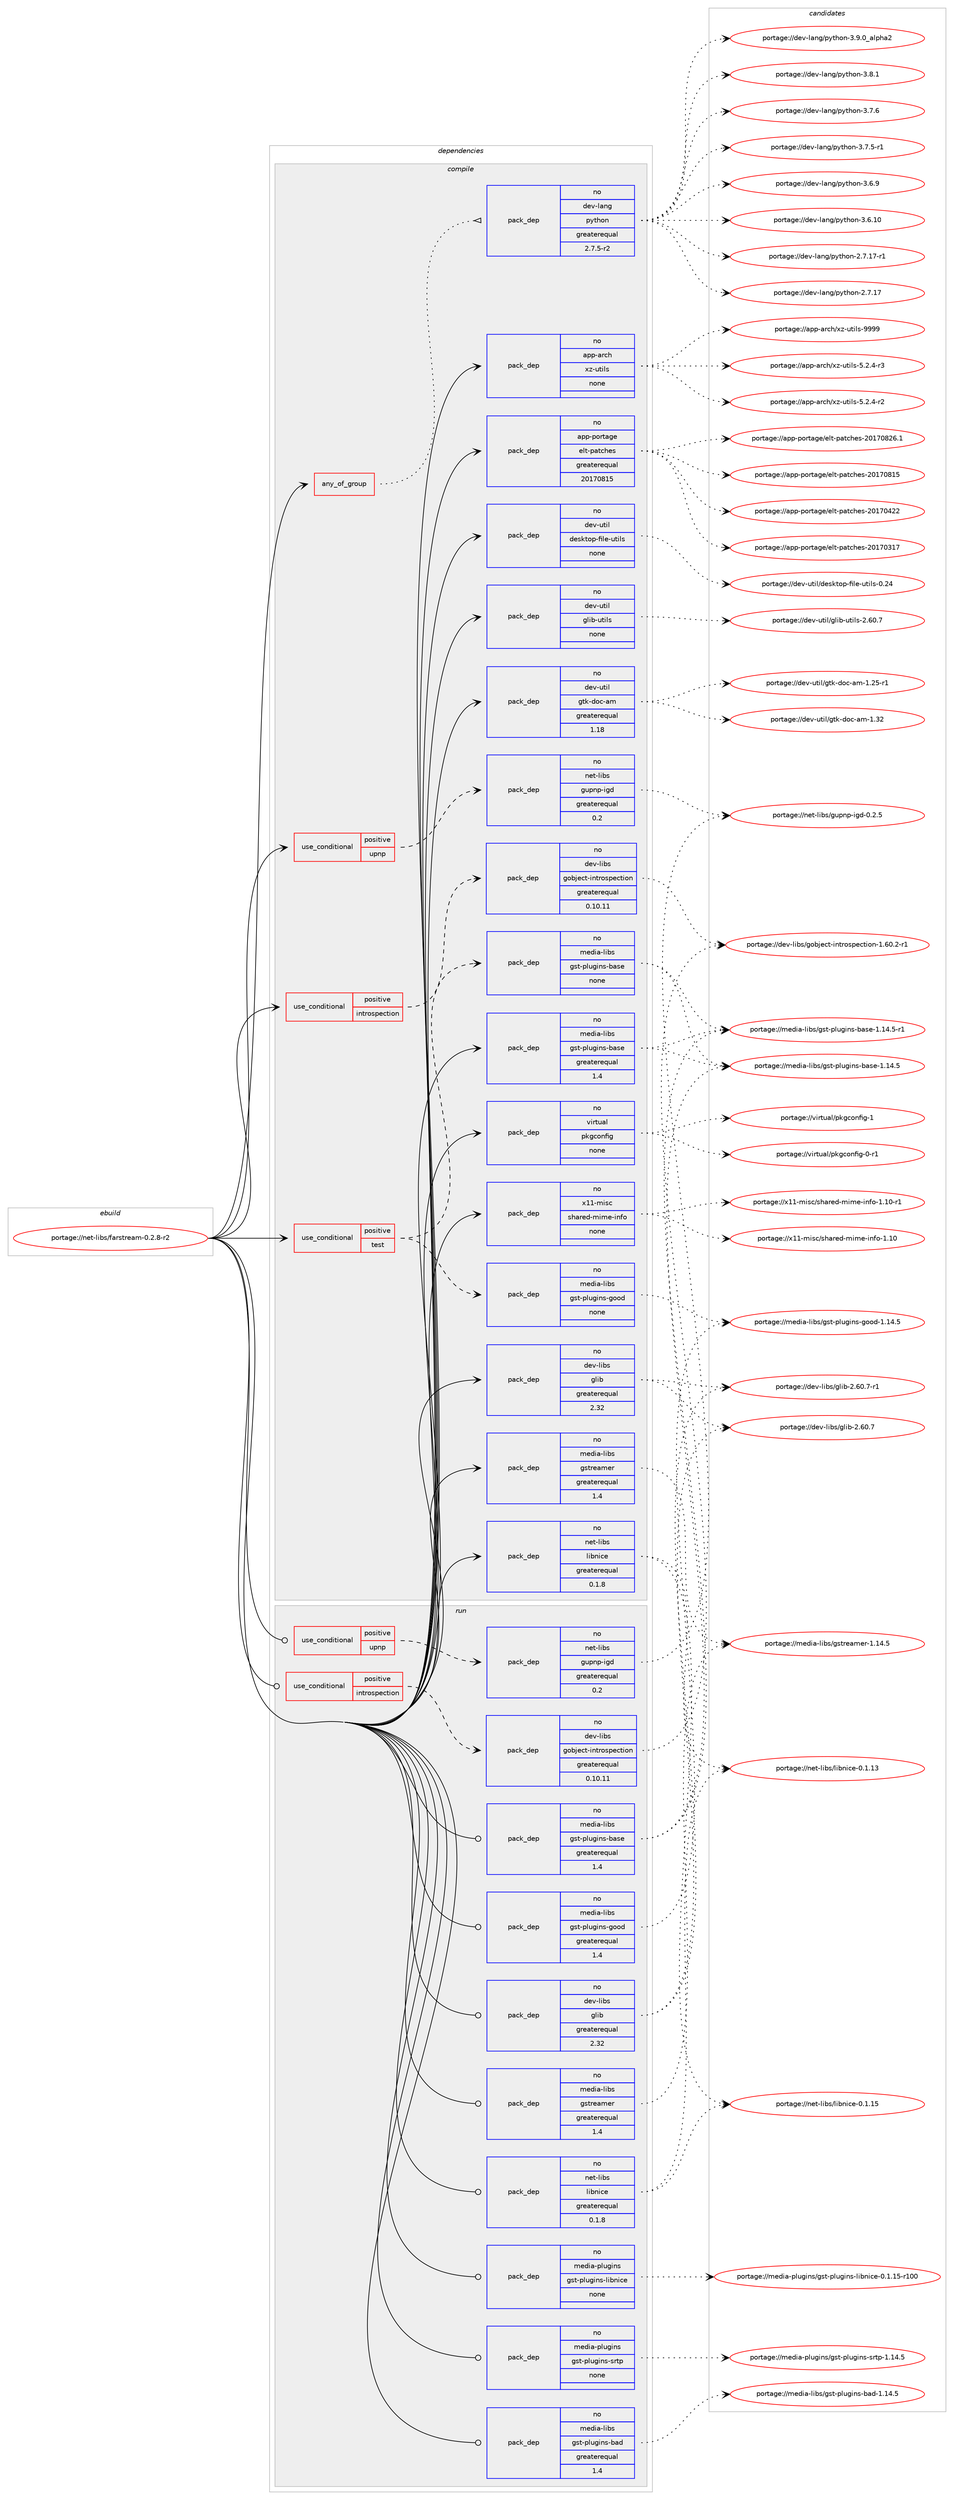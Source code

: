 digraph prolog {

# *************
# Graph options
# *************

newrank=true;
concentrate=true;
compound=true;
graph [rankdir=LR,fontname=Helvetica,fontsize=10,ranksep=1.5];#, ranksep=2.5, nodesep=0.2];
edge  [arrowhead=vee];
node  [fontname=Helvetica,fontsize=10];

# **********
# The ebuild
# **********

subgraph cluster_leftcol {
color=gray;
rank=same;
label=<<i>ebuild</i>>;
id [label="portage://net-libs/farstream-0.2.8-r2", color=red, width=4, href="../net-libs/farstream-0.2.8-r2.svg"];
}

# ****************
# The dependencies
# ****************

subgraph cluster_midcol {
color=gray;
label=<<i>dependencies</i>>;
subgraph cluster_compile {
fillcolor="#eeeeee";
style=filled;
label=<<i>compile</i>>;
subgraph any2166 {
dependency138947 [label=<<TABLE BORDER="0" CELLBORDER="1" CELLSPACING="0" CELLPADDING="4"><TR><TD CELLPADDING="10">any_of_group</TD></TR></TABLE>>, shape=none, color=red];subgraph pack106709 {
dependency138948 [label=<<TABLE BORDER="0" CELLBORDER="1" CELLSPACING="0" CELLPADDING="4" WIDTH="220"><TR><TD ROWSPAN="6" CELLPADDING="30">pack_dep</TD></TR><TR><TD WIDTH="110">no</TD></TR><TR><TD>dev-lang</TD></TR><TR><TD>python</TD></TR><TR><TD>greaterequal</TD></TR><TR><TD>2.7.5-r2</TD></TR></TABLE>>, shape=none, color=blue];
}
dependency138947:e -> dependency138948:w [weight=20,style="dotted",arrowhead="oinv"];
}
id:e -> dependency138947:w [weight=20,style="solid",arrowhead="vee"];
subgraph cond29932 {
dependency138949 [label=<<TABLE BORDER="0" CELLBORDER="1" CELLSPACING="0" CELLPADDING="4"><TR><TD ROWSPAN="3" CELLPADDING="10">use_conditional</TD></TR><TR><TD>positive</TD></TR><TR><TD>introspection</TD></TR></TABLE>>, shape=none, color=red];
subgraph pack106710 {
dependency138950 [label=<<TABLE BORDER="0" CELLBORDER="1" CELLSPACING="0" CELLPADDING="4" WIDTH="220"><TR><TD ROWSPAN="6" CELLPADDING="30">pack_dep</TD></TR><TR><TD WIDTH="110">no</TD></TR><TR><TD>dev-libs</TD></TR><TR><TD>gobject-introspection</TD></TR><TR><TD>greaterequal</TD></TR><TR><TD>0.10.11</TD></TR></TABLE>>, shape=none, color=blue];
}
dependency138949:e -> dependency138950:w [weight=20,style="dashed",arrowhead="vee"];
}
id:e -> dependency138949:w [weight=20,style="solid",arrowhead="vee"];
subgraph cond29933 {
dependency138951 [label=<<TABLE BORDER="0" CELLBORDER="1" CELLSPACING="0" CELLPADDING="4"><TR><TD ROWSPAN="3" CELLPADDING="10">use_conditional</TD></TR><TR><TD>positive</TD></TR><TR><TD>test</TD></TR></TABLE>>, shape=none, color=red];
subgraph pack106711 {
dependency138952 [label=<<TABLE BORDER="0" CELLBORDER="1" CELLSPACING="0" CELLPADDING="4" WIDTH="220"><TR><TD ROWSPAN="6" CELLPADDING="30">pack_dep</TD></TR><TR><TD WIDTH="110">no</TD></TR><TR><TD>media-libs</TD></TR><TR><TD>gst-plugins-base</TD></TR><TR><TD>none</TD></TR><TR><TD></TD></TR></TABLE>>, shape=none, color=blue];
}
dependency138951:e -> dependency138952:w [weight=20,style="dashed",arrowhead="vee"];
subgraph pack106712 {
dependency138953 [label=<<TABLE BORDER="0" CELLBORDER="1" CELLSPACING="0" CELLPADDING="4" WIDTH="220"><TR><TD ROWSPAN="6" CELLPADDING="30">pack_dep</TD></TR><TR><TD WIDTH="110">no</TD></TR><TR><TD>media-libs</TD></TR><TR><TD>gst-plugins-good</TD></TR><TR><TD>none</TD></TR><TR><TD></TD></TR></TABLE>>, shape=none, color=blue];
}
dependency138951:e -> dependency138953:w [weight=20,style="dashed",arrowhead="vee"];
}
id:e -> dependency138951:w [weight=20,style="solid",arrowhead="vee"];
subgraph cond29934 {
dependency138954 [label=<<TABLE BORDER="0" CELLBORDER="1" CELLSPACING="0" CELLPADDING="4"><TR><TD ROWSPAN="3" CELLPADDING="10">use_conditional</TD></TR><TR><TD>positive</TD></TR><TR><TD>upnp</TD></TR></TABLE>>, shape=none, color=red];
subgraph pack106713 {
dependency138955 [label=<<TABLE BORDER="0" CELLBORDER="1" CELLSPACING="0" CELLPADDING="4" WIDTH="220"><TR><TD ROWSPAN="6" CELLPADDING="30">pack_dep</TD></TR><TR><TD WIDTH="110">no</TD></TR><TR><TD>net-libs</TD></TR><TR><TD>gupnp-igd</TD></TR><TR><TD>greaterequal</TD></TR><TR><TD>0.2</TD></TR></TABLE>>, shape=none, color=blue];
}
dependency138954:e -> dependency138955:w [weight=20,style="dashed",arrowhead="vee"];
}
id:e -> dependency138954:w [weight=20,style="solid",arrowhead="vee"];
subgraph pack106714 {
dependency138956 [label=<<TABLE BORDER="0" CELLBORDER="1" CELLSPACING="0" CELLPADDING="4" WIDTH="220"><TR><TD ROWSPAN="6" CELLPADDING="30">pack_dep</TD></TR><TR><TD WIDTH="110">no</TD></TR><TR><TD>app-arch</TD></TR><TR><TD>xz-utils</TD></TR><TR><TD>none</TD></TR><TR><TD></TD></TR></TABLE>>, shape=none, color=blue];
}
id:e -> dependency138956:w [weight=20,style="solid",arrowhead="vee"];
subgraph pack106715 {
dependency138957 [label=<<TABLE BORDER="0" CELLBORDER="1" CELLSPACING="0" CELLPADDING="4" WIDTH="220"><TR><TD ROWSPAN="6" CELLPADDING="30">pack_dep</TD></TR><TR><TD WIDTH="110">no</TD></TR><TR><TD>app-portage</TD></TR><TR><TD>elt-patches</TD></TR><TR><TD>greaterequal</TD></TR><TR><TD>20170815</TD></TR></TABLE>>, shape=none, color=blue];
}
id:e -> dependency138957:w [weight=20,style="solid",arrowhead="vee"];
subgraph pack106716 {
dependency138958 [label=<<TABLE BORDER="0" CELLBORDER="1" CELLSPACING="0" CELLPADDING="4" WIDTH="220"><TR><TD ROWSPAN="6" CELLPADDING="30">pack_dep</TD></TR><TR><TD WIDTH="110">no</TD></TR><TR><TD>dev-libs</TD></TR><TR><TD>glib</TD></TR><TR><TD>greaterequal</TD></TR><TR><TD>2.32</TD></TR></TABLE>>, shape=none, color=blue];
}
id:e -> dependency138958:w [weight=20,style="solid",arrowhead="vee"];
subgraph pack106717 {
dependency138959 [label=<<TABLE BORDER="0" CELLBORDER="1" CELLSPACING="0" CELLPADDING="4" WIDTH="220"><TR><TD ROWSPAN="6" CELLPADDING="30">pack_dep</TD></TR><TR><TD WIDTH="110">no</TD></TR><TR><TD>dev-util</TD></TR><TR><TD>desktop-file-utils</TD></TR><TR><TD>none</TD></TR><TR><TD></TD></TR></TABLE>>, shape=none, color=blue];
}
id:e -> dependency138959:w [weight=20,style="solid",arrowhead="vee"];
subgraph pack106718 {
dependency138960 [label=<<TABLE BORDER="0" CELLBORDER="1" CELLSPACING="0" CELLPADDING="4" WIDTH="220"><TR><TD ROWSPAN="6" CELLPADDING="30">pack_dep</TD></TR><TR><TD WIDTH="110">no</TD></TR><TR><TD>dev-util</TD></TR><TR><TD>glib-utils</TD></TR><TR><TD>none</TD></TR><TR><TD></TD></TR></TABLE>>, shape=none, color=blue];
}
id:e -> dependency138960:w [weight=20,style="solid",arrowhead="vee"];
subgraph pack106719 {
dependency138961 [label=<<TABLE BORDER="0" CELLBORDER="1" CELLSPACING="0" CELLPADDING="4" WIDTH="220"><TR><TD ROWSPAN="6" CELLPADDING="30">pack_dep</TD></TR><TR><TD WIDTH="110">no</TD></TR><TR><TD>dev-util</TD></TR><TR><TD>gtk-doc-am</TD></TR><TR><TD>greaterequal</TD></TR><TR><TD>1.18</TD></TR></TABLE>>, shape=none, color=blue];
}
id:e -> dependency138961:w [weight=20,style="solid",arrowhead="vee"];
subgraph pack106720 {
dependency138962 [label=<<TABLE BORDER="0" CELLBORDER="1" CELLSPACING="0" CELLPADDING="4" WIDTH="220"><TR><TD ROWSPAN="6" CELLPADDING="30">pack_dep</TD></TR><TR><TD WIDTH="110">no</TD></TR><TR><TD>media-libs</TD></TR><TR><TD>gst-plugins-base</TD></TR><TR><TD>greaterequal</TD></TR><TR><TD>1.4</TD></TR></TABLE>>, shape=none, color=blue];
}
id:e -> dependency138962:w [weight=20,style="solid",arrowhead="vee"];
subgraph pack106721 {
dependency138963 [label=<<TABLE BORDER="0" CELLBORDER="1" CELLSPACING="0" CELLPADDING="4" WIDTH="220"><TR><TD ROWSPAN="6" CELLPADDING="30">pack_dep</TD></TR><TR><TD WIDTH="110">no</TD></TR><TR><TD>media-libs</TD></TR><TR><TD>gstreamer</TD></TR><TR><TD>greaterequal</TD></TR><TR><TD>1.4</TD></TR></TABLE>>, shape=none, color=blue];
}
id:e -> dependency138963:w [weight=20,style="solid",arrowhead="vee"];
subgraph pack106722 {
dependency138964 [label=<<TABLE BORDER="0" CELLBORDER="1" CELLSPACING="0" CELLPADDING="4" WIDTH="220"><TR><TD ROWSPAN="6" CELLPADDING="30">pack_dep</TD></TR><TR><TD WIDTH="110">no</TD></TR><TR><TD>net-libs</TD></TR><TR><TD>libnice</TD></TR><TR><TD>greaterequal</TD></TR><TR><TD>0.1.8</TD></TR></TABLE>>, shape=none, color=blue];
}
id:e -> dependency138964:w [weight=20,style="solid",arrowhead="vee"];
subgraph pack106723 {
dependency138965 [label=<<TABLE BORDER="0" CELLBORDER="1" CELLSPACING="0" CELLPADDING="4" WIDTH="220"><TR><TD ROWSPAN="6" CELLPADDING="30">pack_dep</TD></TR><TR><TD WIDTH="110">no</TD></TR><TR><TD>virtual</TD></TR><TR><TD>pkgconfig</TD></TR><TR><TD>none</TD></TR><TR><TD></TD></TR></TABLE>>, shape=none, color=blue];
}
id:e -> dependency138965:w [weight=20,style="solid",arrowhead="vee"];
subgraph pack106724 {
dependency138966 [label=<<TABLE BORDER="0" CELLBORDER="1" CELLSPACING="0" CELLPADDING="4" WIDTH="220"><TR><TD ROWSPAN="6" CELLPADDING="30">pack_dep</TD></TR><TR><TD WIDTH="110">no</TD></TR><TR><TD>x11-misc</TD></TR><TR><TD>shared-mime-info</TD></TR><TR><TD>none</TD></TR><TR><TD></TD></TR></TABLE>>, shape=none, color=blue];
}
id:e -> dependency138966:w [weight=20,style="solid",arrowhead="vee"];
}
subgraph cluster_compileandrun {
fillcolor="#eeeeee";
style=filled;
label=<<i>compile and run</i>>;
}
subgraph cluster_run {
fillcolor="#eeeeee";
style=filled;
label=<<i>run</i>>;
subgraph cond29935 {
dependency138967 [label=<<TABLE BORDER="0" CELLBORDER="1" CELLSPACING="0" CELLPADDING="4"><TR><TD ROWSPAN="3" CELLPADDING="10">use_conditional</TD></TR><TR><TD>positive</TD></TR><TR><TD>introspection</TD></TR></TABLE>>, shape=none, color=red];
subgraph pack106725 {
dependency138968 [label=<<TABLE BORDER="0" CELLBORDER="1" CELLSPACING="0" CELLPADDING="4" WIDTH="220"><TR><TD ROWSPAN="6" CELLPADDING="30">pack_dep</TD></TR><TR><TD WIDTH="110">no</TD></TR><TR><TD>dev-libs</TD></TR><TR><TD>gobject-introspection</TD></TR><TR><TD>greaterequal</TD></TR><TR><TD>0.10.11</TD></TR></TABLE>>, shape=none, color=blue];
}
dependency138967:e -> dependency138968:w [weight=20,style="dashed",arrowhead="vee"];
}
id:e -> dependency138967:w [weight=20,style="solid",arrowhead="odot"];
subgraph cond29936 {
dependency138969 [label=<<TABLE BORDER="0" CELLBORDER="1" CELLSPACING="0" CELLPADDING="4"><TR><TD ROWSPAN="3" CELLPADDING="10">use_conditional</TD></TR><TR><TD>positive</TD></TR><TR><TD>upnp</TD></TR></TABLE>>, shape=none, color=red];
subgraph pack106726 {
dependency138970 [label=<<TABLE BORDER="0" CELLBORDER="1" CELLSPACING="0" CELLPADDING="4" WIDTH="220"><TR><TD ROWSPAN="6" CELLPADDING="30">pack_dep</TD></TR><TR><TD WIDTH="110">no</TD></TR><TR><TD>net-libs</TD></TR><TR><TD>gupnp-igd</TD></TR><TR><TD>greaterequal</TD></TR><TR><TD>0.2</TD></TR></TABLE>>, shape=none, color=blue];
}
dependency138969:e -> dependency138970:w [weight=20,style="dashed",arrowhead="vee"];
}
id:e -> dependency138969:w [weight=20,style="solid",arrowhead="odot"];
subgraph pack106727 {
dependency138971 [label=<<TABLE BORDER="0" CELLBORDER="1" CELLSPACING="0" CELLPADDING="4" WIDTH="220"><TR><TD ROWSPAN="6" CELLPADDING="30">pack_dep</TD></TR><TR><TD WIDTH="110">no</TD></TR><TR><TD>dev-libs</TD></TR><TR><TD>glib</TD></TR><TR><TD>greaterequal</TD></TR><TR><TD>2.32</TD></TR></TABLE>>, shape=none, color=blue];
}
id:e -> dependency138971:w [weight=20,style="solid",arrowhead="odot"];
subgraph pack106728 {
dependency138972 [label=<<TABLE BORDER="0" CELLBORDER="1" CELLSPACING="0" CELLPADDING="4" WIDTH="220"><TR><TD ROWSPAN="6" CELLPADDING="30">pack_dep</TD></TR><TR><TD WIDTH="110">no</TD></TR><TR><TD>media-libs</TD></TR><TR><TD>gst-plugins-bad</TD></TR><TR><TD>greaterequal</TD></TR><TR><TD>1.4</TD></TR></TABLE>>, shape=none, color=blue];
}
id:e -> dependency138972:w [weight=20,style="solid",arrowhead="odot"];
subgraph pack106729 {
dependency138973 [label=<<TABLE BORDER="0" CELLBORDER="1" CELLSPACING="0" CELLPADDING="4" WIDTH="220"><TR><TD ROWSPAN="6" CELLPADDING="30">pack_dep</TD></TR><TR><TD WIDTH="110">no</TD></TR><TR><TD>media-libs</TD></TR><TR><TD>gst-plugins-base</TD></TR><TR><TD>greaterequal</TD></TR><TR><TD>1.4</TD></TR></TABLE>>, shape=none, color=blue];
}
id:e -> dependency138973:w [weight=20,style="solid",arrowhead="odot"];
subgraph pack106730 {
dependency138974 [label=<<TABLE BORDER="0" CELLBORDER="1" CELLSPACING="0" CELLPADDING="4" WIDTH="220"><TR><TD ROWSPAN="6" CELLPADDING="30">pack_dep</TD></TR><TR><TD WIDTH="110">no</TD></TR><TR><TD>media-libs</TD></TR><TR><TD>gst-plugins-good</TD></TR><TR><TD>greaterequal</TD></TR><TR><TD>1.4</TD></TR></TABLE>>, shape=none, color=blue];
}
id:e -> dependency138974:w [weight=20,style="solid",arrowhead="odot"];
subgraph pack106731 {
dependency138975 [label=<<TABLE BORDER="0" CELLBORDER="1" CELLSPACING="0" CELLPADDING="4" WIDTH="220"><TR><TD ROWSPAN="6" CELLPADDING="30">pack_dep</TD></TR><TR><TD WIDTH="110">no</TD></TR><TR><TD>media-libs</TD></TR><TR><TD>gstreamer</TD></TR><TR><TD>greaterequal</TD></TR><TR><TD>1.4</TD></TR></TABLE>>, shape=none, color=blue];
}
id:e -> dependency138975:w [weight=20,style="solid",arrowhead="odot"];
subgraph pack106732 {
dependency138976 [label=<<TABLE BORDER="0" CELLBORDER="1" CELLSPACING="0" CELLPADDING="4" WIDTH="220"><TR><TD ROWSPAN="6" CELLPADDING="30">pack_dep</TD></TR><TR><TD WIDTH="110">no</TD></TR><TR><TD>media-plugins</TD></TR><TR><TD>gst-plugins-libnice</TD></TR><TR><TD>none</TD></TR><TR><TD></TD></TR></TABLE>>, shape=none, color=blue];
}
id:e -> dependency138976:w [weight=20,style="solid",arrowhead="odot"];
subgraph pack106733 {
dependency138977 [label=<<TABLE BORDER="0" CELLBORDER="1" CELLSPACING="0" CELLPADDING="4" WIDTH="220"><TR><TD ROWSPAN="6" CELLPADDING="30">pack_dep</TD></TR><TR><TD WIDTH="110">no</TD></TR><TR><TD>media-plugins</TD></TR><TR><TD>gst-plugins-srtp</TD></TR><TR><TD>none</TD></TR><TR><TD></TD></TR></TABLE>>, shape=none, color=blue];
}
id:e -> dependency138977:w [weight=20,style="solid",arrowhead="odot"];
subgraph pack106734 {
dependency138978 [label=<<TABLE BORDER="0" CELLBORDER="1" CELLSPACING="0" CELLPADDING="4" WIDTH="220"><TR><TD ROWSPAN="6" CELLPADDING="30">pack_dep</TD></TR><TR><TD WIDTH="110">no</TD></TR><TR><TD>net-libs</TD></TR><TR><TD>libnice</TD></TR><TR><TD>greaterequal</TD></TR><TR><TD>0.1.8</TD></TR></TABLE>>, shape=none, color=blue];
}
id:e -> dependency138978:w [weight=20,style="solid",arrowhead="odot"];
}
}

# **************
# The candidates
# **************

subgraph cluster_choices {
rank=same;
color=gray;
label=<<i>candidates</i>>;

subgraph choice106709 {
color=black;
nodesep=1;
choice10010111845108971101034711212111610411111045514657464895971081121049750 [label="portage://dev-lang/python-3.9.0_alpha2", color=red, width=4,href="../dev-lang/python-3.9.0_alpha2.svg"];
choice100101118451089711010347112121116104111110455146564649 [label="portage://dev-lang/python-3.8.1", color=red, width=4,href="../dev-lang/python-3.8.1.svg"];
choice100101118451089711010347112121116104111110455146554654 [label="portage://dev-lang/python-3.7.6", color=red, width=4,href="../dev-lang/python-3.7.6.svg"];
choice1001011184510897110103471121211161041111104551465546534511449 [label="portage://dev-lang/python-3.7.5-r1", color=red, width=4,href="../dev-lang/python-3.7.5-r1.svg"];
choice100101118451089711010347112121116104111110455146544657 [label="portage://dev-lang/python-3.6.9", color=red, width=4,href="../dev-lang/python-3.6.9.svg"];
choice10010111845108971101034711212111610411111045514654464948 [label="portage://dev-lang/python-3.6.10", color=red, width=4,href="../dev-lang/python-3.6.10.svg"];
choice100101118451089711010347112121116104111110455046554649554511449 [label="portage://dev-lang/python-2.7.17-r1", color=red, width=4,href="../dev-lang/python-2.7.17-r1.svg"];
choice10010111845108971101034711212111610411111045504655464955 [label="portage://dev-lang/python-2.7.17", color=red, width=4,href="../dev-lang/python-2.7.17.svg"];
dependency138948:e -> choice10010111845108971101034711212111610411111045514657464895971081121049750:w [style=dotted,weight="100"];
dependency138948:e -> choice100101118451089711010347112121116104111110455146564649:w [style=dotted,weight="100"];
dependency138948:e -> choice100101118451089711010347112121116104111110455146554654:w [style=dotted,weight="100"];
dependency138948:e -> choice1001011184510897110103471121211161041111104551465546534511449:w [style=dotted,weight="100"];
dependency138948:e -> choice100101118451089711010347112121116104111110455146544657:w [style=dotted,weight="100"];
dependency138948:e -> choice10010111845108971101034711212111610411111045514654464948:w [style=dotted,weight="100"];
dependency138948:e -> choice100101118451089711010347112121116104111110455046554649554511449:w [style=dotted,weight="100"];
dependency138948:e -> choice10010111845108971101034711212111610411111045504655464955:w [style=dotted,weight="100"];
}
subgraph choice106710 {
color=black;
nodesep=1;
choice10010111845108105981154710311198106101991164510511011611411111511210199116105111110454946544846504511449 [label="portage://dev-libs/gobject-introspection-1.60.2-r1", color=red, width=4,href="../dev-libs/gobject-introspection-1.60.2-r1.svg"];
dependency138950:e -> choice10010111845108105981154710311198106101991164510511011611411111511210199116105111110454946544846504511449:w [style=dotted,weight="100"];
}
subgraph choice106711 {
color=black;
nodesep=1;
choice1091011001059745108105981154710311511645112108117103105110115459897115101454946495246534511449 [label="portage://media-libs/gst-plugins-base-1.14.5-r1", color=red, width=4,href="../media-libs/gst-plugins-base-1.14.5-r1.svg"];
choice109101100105974510810598115471031151164511210811710310511011545989711510145494649524653 [label="portage://media-libs/gst-plugins-base-1.14.5", color=red, width=4,href="../media-libs/gst-plugins-base-1.14.5.svg"];
dependency138952:e -> choice1091011001059745108105981154710311511645112108117103105110115459897115101454946495246534511449:w [style=dotted,weight="100"];
dependency138952:e -> choice109101100105974510810598115471031151164511210811710310511011545989711510145494649524653:w [style=dotted,weight="100"];
}
subgraph choice106712 {
color=black;
nodesep=1;
choice10910110010597451081059811547103115116451121081171031051101154510311111110045494649524653 [label="portage://media-libs/gst-plugins-good-1.14.5", color=red, width=4,href="../media-libs/gst-plugins-good-1.14.5.svg"];
dependency138953:e -> choice10910110010597451081059811547103115116451121081171031051101154510311111110045494649524653:w [style=dotted,weight="100"];
}
subgraph choice106713 {
color=black;
nodesep=1;
choice11010111645108105981154710311711211011245105103100454846504653 [label="portage://net-libs/gupnp-igd-0.2.5", color=red, width=4,href="../net-libs/gupnp-igd-0.2.5.svg"];
dependency138955:e -> choice11010111645108105981154710311711211011245105103100454846504653:w [style=dotted,weight="100"];
}
subgraph choice106714 {
color=black;
nodesep=1;
choice9711211245971149910447120122451171161051081154557575757 [label="portage://app-arch/xz-utils-9999", color=red, width=4,href="../app-arch/xz-utils-9999.svg"];
choice9711211245971149910447120122451171161051081154553465046524511451 [label="portage://app-arch/xz-utils-5.2.4-r3", color=red, width=4,href="../app-arch/xz-utils-5.2.4-r3.svg"];
choice9711211245971149910447120122451171161051081154553465046524511450 [label="portage://app-arch/xz-utils-5.2.4-r2", color=red, width=4,href="../app-arch/xz-utils-5.2.4-r2.svg"];
dependency138956:e -> choice9711211245971149910447120122451171161051081154557575757:w [style=dotted,weight="100"];
dependency138956:e -> choice9711211245971149910447120122451171161051081154553465046524511451:w [style=dotted,weight="100"];
dependency138956:e -> choice9711211245971149910447120122451171161051081154553465046524511450:w [style=dotted,weight="100"];
}
subgraph choice106715 {
color=black;
nodesep=1;
choice971121124511211111411697103101471011081164511297116991041011154550484955485650544649 [label="portage://app-portage/elt-patches-20170826.1", color=red, width=4,href="../app-portage/elt-patches-20170826.1.svg"];
choice97112112451121111141169710310147101108116451129711699104101115455048495548564953 [label="portage://app-portage/elt-patches-20170815", color=red, width=4,href="../app-portage/elt-patches-20170815.svg"];
choice97112112451121111141169710310147101108116451129711699104101115455048495548525050 [label="portage://app-portage/elt-patches-20170422", color=red, width=4,href="../app-portage/elt-patches-20170422.svg"];
choice97112112451121111141169710310147101108116451129711699104101115455048495548514955 [label="portage://app-portage/elt-patches-20170317", color=red, width=4,href="../app-portage/elt-patches-20170317.svg"];
dependency138957:e -> choice971121124511211111411697103101471011081164511297116991041011154550484955485650544649:w [style=dotted,weight="100"];
dependency138957:e -> choice97112112451121111141169710310147101108116451129711699104101115455048495548564953:w [style=dotted,weight="100"];
dependency138957:e -> choice97112112451121111141169710310147101108116451129711699104101115455048495548525050:w [style=dotted,weight="100"];
dependency138957:e -> choice97112112451121111141169710310147101108116451129711699104101115455048495548514955:w [style=dotted,weight="100"];
}
subgraph choice106716 {
color=black;
nodesep=1;
choice10010111845108105981154710310810598455046544846554511449 [label="portage://dev-libs/glib-2.60.7-r1", color=red, width=4,href="../dev-libs/glib-2.60.7-r1.svg"];
choice1001011184510810598115471031081059845504654484655 [label="portage://dev-libs/glib-2.60.7", color=red, width=4,href="../dev-libs/glib-2.60.7.svg"];
dependency138958:e -> choice10010111845108105981154710310810598455046544846554511449:w [style=dotted,weight="100"];
dependency138958:e -> choice1001011184510810598115471031081059845504654484655:w [style=dotted,weight="100"];
}
subgraph choice106717 {
color=black;
nodesep=1;
choice100101118451171161051084710010111510711611111245102105108101451171161051081154548465052 [label="portage://dev-util/desktop-file-utils-0.24", color=red, width=4,href="../dev-util/desktop-file-utils-0.24.svg"];
dependency138959:e -> choice100101118451171161051084710010111510711611111245102105108101451171161051081154548465052:w [style=dotted,weight="100"];
}
subgraph choice106718 {
color=black;
nodesep=1;
choice1001011184511711610510847103108105984511711610510811545504654484655 [label="portage://dev-util/glib-utils-2.60.7", color=red, width=4,href="../dev-util/glib-utils-2.60.7.svg"];
dependency138960:e -> choice1001011184511711610510847103108105984511711610510811545504654484655:w [style=dotted,weight="100"];
}
subgraph choice106719 {
color=black;
nodesep=1;
choice1001011184511711610510847103116107451001119945971094549465150 [label="portage://dev-util/gtk-doc-am-1.32", color=red, width=4,href="../dev-util/gtk-doc-am-1.32.svg"];
choice10010111845117116105108471031161074510011199459710945494650534511449 [label="portage://dev-util/gtk-doc-am-1.25-r1", color=red, width=4,href="../dev-util/gtk-doc-am-1.25-r1.svg"];
dependency138961:e -> choice1001011184511711610510847103116107451001119945971094549465150:w [style=dotted,weight="100"];
dependency138961:e -> choice10010111845117116105108471031161074510011199459710945494650534511449:w [style=dotted,weight="100"];
}
subgraph choice106720 {
color=black;
nodesep=1;
choice1091011001059745108105981154710311511645112108117103105110115459897115101454946495246534511449 [label="portage://media-libs/gst-plugins-base-1.14.5-r1", color=red, width=4,href="../media-libs/gst-plugins-base-1.14.5-r1.svg"];
choice109101100105974510810598115471031151164511210811710310511011545989711510145494649524653 [label="portage://media-libs/gst-plugins-base-1.14.5", color=red, width=4,href="../media-libs/gst-plugins-base-1.14.5.svg"];
dependency138962:e -> choice1091011001059745108105981154710311511645112108117103105110115459897115101454946495246534511449:w [style=dotted,weight="100"];
dependency138962:e -> choice109101100105974510810598115471031151164511210811710310511011545989711510145494649524653:w [style=dotted,weight="100"];
}
subgraph choice106721 {
color=black;
nodesep=1;
choice109101100105974510810598115471031151161141019710910111445494649524653 [label="portage://media-libs/gstreamer-1.14.5", color=red, width=4,href="../media-libs/gstreamer-1.14.5.svg"];
dependency138963:e -> choice109101100105974510810598115471031151161141019710910111445494649524653:w [style=dotted,weight="100"];
}
subgraph choice106722 {
color=black;
nodesep=1;
choice110101116451081059811547108105981101059910145484649464953 [label="portage://net-libs/libnice-0.1.15", color=red, width=4,href="../net-libs/libnice-0.1.15.svg"];
choice110101116451081059811547108105981101059910145484649464951 [label="portage://net-libs/libnice-0.1.13", color=red, width=4,href="../net-libs/libnice-0.1.13.svg"];
dependency138964:e -> choice110101116451081059811547108105981101059910145484649464953:w [style=dotted,weight="100"];
dependency138964:e -> choice110101116451081059811547108105981101059910145484649464951:w [style=dotted,weight="100"];
}
subgraph choice106723 {
color=black;
nodesep=1;
choice1181051141161179710847112107103991111101021051034549 [label="portage://virtual/pkgconfig-1", color=red, width=4,href="../virtual/pkgconfig-1.svg"];
choice11810511411611797108471121071039911111010210510345484511449 [label="portage://virtual/pkgconfig-0-r1", color=red, width=4,href="../virtual/pkgconfig-0-r1.svg"];
dependency138965:e -> choice1181051141161179710847112107103991111101021051034549:w [style=dotted,weight="100"];
dependency138965:e -> choice11810511411611797108471121071039911111010210510345484511449:w [style=dotted,weight="100"];
}
subgraph choice106724 {
color=black;
nodesep=1;
choice120494945109105115994711510497114101100451091051091014510511010211145494649484511449 [label="portage://x11-misc/shared-mime-info-1.10-r1", color=red, width=4,href="../x11-misc/shared-mime-info-1.10-r1.svg"];
choice12049494510910511599471151049711410110045109105109101451051101021114549464948 [label="portage://x11-misc/shared-mime-info-1.10", color=red, width=4,href="../x11-misc/shared-mime-info-1.10.svg"];
dependency138966:e -> choice120494945109105115994711510497114101100451091051091014510511010211145494649484511449:w [style=dotted,weight="100"];
dependency138966:e -> choice12049494510910511599471151049711410110045109105109101451051101021114549464948:w [style=dotted,weight="100"];
}
subgraph choice106725 {
color=black;
nodesep=1;
choice10010111845108105981154710311198106101991164510511011611411111511210199116105111110454946544846504511449 [label="portage://dev-libs/gobject-introspection-1.60.2-r1", color=red, width=4,href="../dev-libs/gobject-introspection-1.60.2-r1.svg"];
dependency138968:e -> choice10010111845108105981154710311198106101991164510511011611411111511210199116105111110454946544846504511449:w [style=dotted,weight="100"];
}
subgraph choice106726 {
color=black;
nodesep=1;
choice11010111645108105981154710311711211011245105103100454846504653 [label="portage://net-libs/gupnp-igd-0.2.5", color=red, width=4,href="../net-libs/gupnp-igd-0.2.5.svg"];
dependency138970:e -> choice11010111645108105981154710311711211011245105103100454846504653:w [style=dotted,weight="100"];
}
subgraph choice106727 {
color=black;
nodesep=1;
choice10010111845108105981154710310810598455046544846554511449 [label="portage://dev-libs/glib-2.60.7-r1", color=red, width=4,href="../dev-libs/glib-2.60.7-r1.svg"];
choice1001011184510810598115471031081059845504654484655 [label="portage://dev-libs/glib-2.60.7", color=red, width=4,href="../dev-libs/glib-2.60.7.svg"];
dependency138971:e -> choice10010111845108105981154710310810598455046544846554511449:w [style=dotted,weight="100"];
dependency138971:e -> choice1001011184510810598115471031081059845504654484655:w [style=dotted,weight="100"];
}
subgraph choice106728 {
color=black;
nodesep=1;
choice109101100105974510810598115471031151164511210811710310511011545989710045494649524653 [label="portage://media-libs/gst-plugins-bad-1.14.5", color=red, width=4,href="../media-libs/gst-plugins-bad-1.14.5.svg"];
dependency138972:e -> choice109101100105974510810598115471031151164511210811710310511011545989710045494649524653:w [style=dotted,weight="100"];
}
subgraph choice106729 {
color=black;
nodesep=1;
choice1091011001059745108105981154710311511645112108117103105110115459897115101454946495246534511449 [label="portage://media-libs/gst-plugins-base-1.14.5-r1", color=red, width=4,href="../media-libs/gst-plugins-base-1.14.5-r1.svg"];
choice109101100105974510810598115471031151164511210811710310511011545989711510145494649524653 [label="portage://media-libs/gst-plugins-base-1.14.5", color=red, width=4,href="../media-libs/gst-plugins-base-1.14.5.svg"];
dependency138973:e -> choice1091011001059745108105981154710311511645112108117103105110115459897115101454946495246534511449:w [style=dotted,weight="100"];
dependency138973:e -> choice109101100105974510810598115471031151164511210811710310511011545989711510145494649524653:w [style=dotted,weight="100"];
}
subgraph choice106730 {
color=black;
nodesep=1;
choice10910110010597451081059811547103115116451121081171031051101154510311111110045494649524653 [label="portage://media-libs/gst-plugins-good-1.14.5", color=red, width=4,href="../media-libs/gst-plugins-good-1.14.5.svg"];
dependency138974:e -> choice10910110010597451081059811547103115116451121081171031051101154510311111110045494649524653:w [style=dotted,weight="100"];
}
subgraph choice106731 {
color=black;
nodesep=1;
choice109101100105974510810598115471031151161141019710910111445494649524653 [label="portage://media-libs/gstreamer-1.14.5", color=red, width=4,href="../media-libs/gstreamer-1.14.5.svg"];
dependency138975:e -> choice109101100105974510810598115471031151161141019710910111445494649524653:w [style=dotted,weight="100"];
}
subgraph choice106732 {
color=black;
nodesep=1;
choice109101100105974511210811710310511011547103115116451121081171031051101154510810598110105991014548464946495345114494848 [label="portage://media-plugins/gst-plugins-libnice-0.1.15-r100", color=red, width=4,href="../media-plugins/gst-plugins-libnice-0.1.15-r100.svg"];
dependency138976:e -> choice109101100105974511210811710310511011547103115116451121081171031051101154510810598110105991014548464946495345114494848:w [style=dotted,weight="100"];
}
subgraph choice106733 {
color=black;
nodesep=1;
choice109101100105974511210811710310511011547103115116451121081171031051101154511511411611245494649524653 [label="portage://media-plugins/gst-plugins-srtp-1.14.5", color=red, width=4,href="../media-plugins/gst-plugins-srtp-1.14.5.svg"];
dependency138977:e -> choice109101100105974511210811710310511011547103115116451121081171031051101154511511411611245494649524653:w [style=dotted,weight="100"];
}
subgraph choice106734 {
color=black;
nodesep=1;
choice110101116451081059811547108105981101059910145484649464953 [label="portage://net-libs/libnice-0.1.15", color=red, width=4,href="../net-libs/libnice-0.1.15.svg"];
choice110101116451081059811547108105981101059910145484649464951 [label="portage://net-libs/libnice-0.1.13", color=red, width=4,href="../net-libs/libnice-0.1.13.svg"];
dependency138978:e -> choice110101116451081059811547108105981101059910145484649464953:w [style=dotted,weight="100"];
dependency138978:e -> choice110101116451081059811547108105981101059910145484649464951:w [style=dotted,weight="100"];
}
}

}
